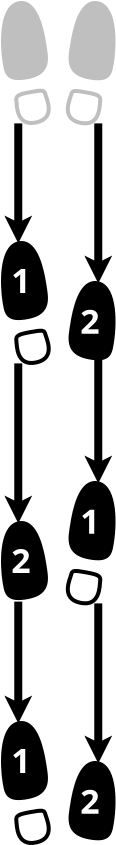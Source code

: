 <?xml version="1.0" encoding="UTF-8"?>
<dia:diagram xmlns:dia="http://www.lysator.liu.se/~alla/dia/">
  <dia:layer name="Segundo plano" visible="true" connectable="true" active="true">
    <dia:group>
      <dia:attribute name="meta">
        <dia:composite type="dict"/>
      </dia:attribute>
      <dia:attribute name="matrix"/>
      <dia:object type="Standard - Beziergon" version="0" id="O0">
        <dia:attribute name="obj_pos">
          <dia:point val="13,10"/>
        </dia:attribute>
        <dia:attribute name="obj_bb">
          <dia:rectangle val="11.515,9.88;13.863,13.846"/>
        </dia:attribute>
        <dia:attribute name="bez_points">
          <dia:point val="13,10"/>
          <dia:point val="12.1,9.783"/>
          <dia:point val="11.796,11.411"/>
          <dia:point val="11.696,12.062"/>
          <dia:point val="11.596,12.713"/>
          <dia:point val="11.4,13.473"/>
          <dia:point val="12.5,13.69"/>
          <dia:point val="13.6,13.907"/>
          <dia:point val="13.6,13.473"/>
          <dia:point val="13.7,12.822"/>
          <dia:point val="13.8,12.171"/>
          <dia:point val="13.9,10.217"/>
        </dia:attribute>
        <dia:attribute name="corner_types">
          <dia:enum val="2"/>
          <dia:enum val="2"/>
          <dia:enum val="2"/>
          <dia:enum val="2"/>
          <dia:enum val="2"/>
        </dia:attribute>
        <dia:attribute name="line_width">
          <dia:real val="0.2"/>
        </dia:attribute>
        <dia:attribute name="inner_color">
          <dia:color val="#000000ff"/>
        </dia:attribute>
        <dia:attribute name="show_background">
          <dia:boolean val="true"/>
        </dia:attribute>
      </dia:object>
      <dia:object type="Standard - Text" version="1" id="O1">
        <dia:attribute name="obj_pos">
          <dia:point val="12.102,12.514"/>
        </dia:attribute>
        <dia:attribute name="obj_bb">
          <dia:rectangle val="12.102,10.942;13.28,12.914"/>
        </dia:attribute>
        <dia:attribute name="text">
          <dia:composite type="text">
            <dia:attribute name="string">
              <dia:string>#2#</dia:string>
            </dia:attribute>
            <dia:attribute name="font">
              <dia:font family="sans" style="80" name="Helvetica-Bold"/>
            </dia:attribute>
            <dia:attribute name="height">
              <dia:real val="2.117"/>
            </dia:attribute>
            <dia:attribute name="pos">
              <dia:point val="12.102,12.514"/>
            </dia:attribute>
            <dia:attribute name="color">
              <dia:color val="#ffffffff"/>
            </dia:attribute>
            <dia:attribute name="alignment">
              <dia:enum val="0"/>
            </dia:attribute>
          </dia:composite>
        </dia:attribute>
        <dia:attribute name="valign">
          <dia:enum val="3"/>
        </dia:attribute>
      </dia:object>
    </dia:group>
    <dia:group>
      <dia:attribute name="meta">
        <dia:composite type="dict"/>
      </dia:attribute>
      <dia:attribute name="matrix"/>
      <dia:object type="Standard - Beziergon" version="0" id="O2">
        <dia:attribute name="obj_pos">
          <dia:point val="13,-28"/>
        </dia:attribute>
        <dia:attribute name="obj_bb">
          <dia:rectangle val="11.515,-28.12;13.863,-24.154"/>
        </dia:attribute>
        <dia:attribute name="bez_points">
          <dia:point val="13,-28"/>
          <dia:point val="12.1,-28.217"/>
          <dia:point val="11.796,-26.589"/>
          <dia:point val="11.696,-25.938"/>
          <dia:point val="11.596,-25.287"/>
          <dia:point val="11.4,-24.527"/>
          <dia:point val="12.5,-24.31"/>
          <dia:point val="13.6,-24.093"/>
          <dia:point val="13.6,-24.527"/>
          <dia:point val="13.7,-25.178"/>
          <dia:point val="13.8,-25.829"/>
          <dia:point val="13.9,-27.783"/>
        </dia:attribute>
        <dia:attribute name="corner_types">
          <dia:enum val="2"/>
          <dia:enum val="2"/>
          <dia:enum val="2"/>
          <dia:enum val="2"/>
          <dia:enum val="2"/>
        </dia:attribute>
        <dia:attribute name="line_color">
          <dia:color val="#bfbfbfff"/>
        </dia:attribute>
        <dia:attribute name="line_width">
          <dia:real val="0.2"/>
        </dia:attribute>
        <dia:attribute name="inner_color">
          <dia:color val="#bfbfbfff"/>
        </dia:attribute>
        <dia:attribute name="show_background">
          <dia:boolean val="true"/>
        </dia:attribute>
      </dia:object>
      <dia:object type="Standard - Beziergon" version="0" id="O3">
        <dia:attribute name="obj_pos">
          <dia:point val="12.396,-23.55"/>
        </dia:attribute>
        <dia:attribute name="obj_bb">
          <dia:rectangle val="11.377,-23.722;13.201,-21.902"/>
        </dia:attribute>
        <dia:attribute name="bez_points">
          <dia:point val="12.396,-23.55"/>
          <dia:point val="11.796,-23.659"/>
          <dia:point val="11.696,-23.659"/>
          <dia:point val="11.646,-23.442"/>
          <dia:point val="11.596,-23.225"/>
          <dia:point val="11.096,-22.248"/>
          <dia:point val="12.096,-22.031"/>
          <dia:point val="13.096,-21.814"/>
          <dia:point val="13.063,-22.863"/>
          <dia:point val="13.096,-23.116"/>
          <dia:point val="13.13,-23.369"/>
          <dia:point val="12.996,-23.442"/>
        </dia:attribute>
        <dia:attribute name="corner_types">
          <dia:enum val="2"/>
          <dia:enum val="2"/>
          <dia:enum val="2"/>
          <dia:enum val="2"/>
          <dia:enum val="2"/>
        </dia:attribute>
        <dia:attribute name="line_color">
          <dia:color val="#bfbfbfff"/>
        </dia:attribute>
        <dia:attribute name="line_width">
          <dia:real val="0.2"/>
        </dia:attribute>
        <dia:attribute name="inner_color">
          <dia:color val="#bfbfbfff"/>
        </dia:attribute>
        <dia:attribute name="show_background">
          <dia:boolean val="false"/>
        </dia:attribute>
      </dia:object>
    </dia:group>
    <dia:group>
      <dia:attribute name="meta">
        <dia:composite type="dict"/>
      </dia:attribute>
      <dia:attribute name="matrix"/>
      <dia:object type="Standard - Beziergon" version="0" id="O4">
        <dia:attribute name="obj_pos">
          <dia:point val="9,-28"/>
        </dia:attribute>
        <dia:attribute name="obj_bb">
          <dia:rectangle val="8.137,-28.12;10.485,-24.165"/>
        </dia:attribute>
        <dia:attribute name="bez_points">
          <dia:point val="9,-28"/>
          <dia:point val="9.9,-28.216"/>
          <dia:point val="10.204,-26.593"/>
          <dia:point val="10.304,-25.944"/>
          <dia:point val="10.404,-25.295"/>
          <dia:point val="10.6,-24.538"/>
          <dia:point val="9.5,-24.321"/>
          <dia:point val="8.4,-24.105"/>
          <dia:point val="8.4,-24.538"/>
          <dia:point val="8.3,-25.187"/>
          <dia:point val="8.2,-25.836"/>
          <dia:point val="8.1,-27.784"/>
        </dia:attribute>
        <dia:attribute name="corner_types">
          <dia:enum val="2"/>
          <dia:enum val="2"/>
          <dia:enum val="2"/>
          <dia:enum val="2"/>
          <dia:enum val="2"/>
        </dia:attribute>
        <dia:attribute name="line_color">
          <dia:color val="#bfbfbfff"/>
        </dia:attribute>
        <dia:attribute name="line_width">
          <dia:real val="0.2"/>
        </dia:attribute>
        <dia:attribute name="inner_color">
          <dia:color val="#bfbfbfff"/>
        </dia:attribute>
        <dia:attribute name="show_background">
          <dia:boolean val="true"/>
        </dia:attribute>
      </dia:object>
      <dia:object type="Standard - Beziergon" version="0" id="O5">
        <dia:attribute name="obj_pos">
          <dia:point val="9.604,-23.564"/>
        </dia:attribute>
        <dia:attribute name="obj_bb">
          <dia:rectangle val="8.799,-23.735;10.623,-21.92"/>
        </dia:attribute>
        <dia:attribute name="bez_points">
          <dia:point val="9.604,-23.564"/>
          <dia:point val="10.204,-23.672"/>
          <dia:point val="10.304,-23.672"/>
          <dia:point val="10.354,-23.456"/>
          <dia:point val="10.404,-23.239"/>
          <dia:point val="10.904,-22.265"/>
          <dia:point val="9.904,-22.049"/>
          <dia:point val="8.904,-21.833"/>
          <dia:point val="8.937,-22.878"/>
          <dia:point val="8.904,-23.131"/>
          <dia:point val="8.87,-23.383"/>
          <dia:point val="9.004,-23.456"/>
        </dia:attribute>
        <dia:attribute name="corner_types">
          <dia:enum val="2"/>
          <dia:enum val="2"/>
          <dia:enum val="2"/>
          <dia:enum val="2"/>
          <dia:enum val="2"/>
        </dia:attribute>
        <dia:attribute name="line_color">
          <dia:color val="#bfbfbfff"/>
        </dia:attribute>
        <dia:attribute name="line_width">
          <dia:real val="0.2"/>
        </dia:attribute>
        <dia:attribute name="inner_color">
          <dia:color val="#bfbfbfff"/>
        </dia:attribute>
        <dia:attribute name="show_background">
          <dia:boolean val="false"/>
        </dia:attribute>
      </dia:object>
    </dia:group>
    <dia:group>
      <dia:attribute name="meta">
        <dia:composite type="dict"/>
      </dia:attribute>
      <dia:attribute name="matrix"/>
      <dia:object type="Standard - Beziergon" version="0" id="O6">
        <dia:attribute name="obj_pos">
          <dia:point val="9,-2"/>
        </dia:attribute>
        <dia:attribute name="obj_bb">
          <dia:rectangle val="8.137,-2.12;10.485,1.835"/>
        </dia:attribute>
        <dia:attribute name="bez_points">
          <dia:point val="9,-2"/>
          <dia:point val="9.9,-2.216"/>
          <dia:point val="10.204,-0.593"/>
          <dia:point val="10.304,0.056"/>
          <dia:point val="10.404,0.705"/>
          <dia:point val="10.6,1.462"/>
          <dia:point val="9.5,1.679"/>
          <dia:point val="8.4,1.895"/>
          <dia:point val="8.4,1.462"/>
          <dia:point val="8.3,0.813"/>
          <dia:point val="8.2,0.164"/>
          <dia:point val="8.1,-1.784"/>
        </dia:attribute>
        <dia:attribute name="corner_types">
          <dia:enum val="2"/>
          <dia:enum val="2"/>
          <dia:enum val="2"/>
          <dia:enum val="2"/>
          <dia:enum val="2"/>
        </dia:attribute>
        <dia:attribute name="line_width">
          <dia:real val="0.2"/>
        </dia:attribute>
        <dia:attribute name="inner_color">
          <dia:color val="#000000ff"/>
        </dia:attribute>
        <dia:attribute name="show_background">
          <dia:boolean val="true"/>
        </dia:attribute>
      </dia:object>
      <dia:object type="Standard - Text" version="1" id="O7">
        <dia:attribute name="obj_pos">
          <dia:point val="8.65,0.48"/>
        </dia:attribute>
        <dia:attribute name="obj_bb">
          <dia:rectangle val="8.65,-1.092;9.828,0.88"/>
        </dia:attribute>
        <dia:attribute name="text">
          <dia:composite type="text">
            <dia:attribute name="string">
              <dia:string>#2#</dia:string>
            </dia:attribute>
            <dia:attribute name="font">
              <dia:font family="sans" style="80" name="Helvetica-Bold"/>
            </dia:attribute>
            <dia:attribute name="height">
              <dia:real val="2.117"/>
            </dia:attribute>
            <dia:attribute name="pos">
              <dia:point val="8.65,0.48"/>
            </dia:attribute>
            <dia:attribute name="color">
              <dia:color val="#ffffffff"/>
            </dia:attribute>
            <dia:attribute name="alignment">
              <dia:enum val="0"/>
            </dia:attribute>
          </dia:composite>
        </dia:attribute>
        <dia:attribute name="valign">
          <dia:enum val="3"/>
        </dia:attribute>
      </dia:object>
    </dia:group>
    <dia:object type="Standard - Line" version="0" id="O8">
      <dia:attribute name="obj_pos">
        <dia:point val="13,-14"/>
      </dia:attribute>
      <dia:attribute name="obj_bb">
        <dia:rectangle val="12.303,-22.2;13.697,-13.8"/>
      </dia:attribute>
      <dia:attribute name="conn_endpoints">
        <dia:point val="13,-14"/>
        <dia:point val="13,-22"/>
      </dia:attribute>
      <dia:attribute name="numcp">
        <dia:int val="1"/>
      </dia:attribute>
      <dia:attribute name="line_width">
        <dia:real val="0.4"/>
      </dia:attribute>
      <dia:attribute name="start_arrow">
        <dia:enum val="22"/>
      </dia:attribute>
      <dia:attribute name="start_arrow_length">
        <dia:real val="0.5"/>
      </dia:attribute>
      <dia:attribute name="start_arrow_width">
        <dia:real val="0.5"/>
      </dia:attribute>
      <dia:connections>
        <dia:connection handle="0" to="O12" connection="0"/>
      </dia:connections>
    </dia:object>
    <dia:object type="Standard - Line" version="0" id="O9">
      <dia:attribute name="obj_pos">
        <dia:point val="9,-16"/>
      </dia:attribute>
      <dia:attribute name="obj_bb">
        <dia:rectangle val="8.303,-22.2;9.697,-15.8"/>
      </dia:attribute>
      <dia:attribute name="conn_endpoints">
        <dia:point val="9,-16"/>
        <dia:point val="9,-22"/>
      </dia:attribute>
      <dia:attribute name="numcp">
        <dia:int val="1"/>
      </dia:attribute>
      <dia:attribute name="line_width">
        <dia:real val="0.4"/>
      </dia:attribute>
      <dia:attribute name="start_arrow">
        <dia:enum val="22"/>
      </dia:attribute>
      <dia:attribute name="start_arrow_length">
        <dia:real val="0.5"/>
      </dia:attribute>
      <dia:attribute name="start_arrow_width">
        <dia:real val="0.5"/>
      </dia:attribute>
    </dia:object>
    <dia:object type="Standard - Line" version="0" id="O10">
      <dia:attribute name="obj_pos">
        <dia:point val="13,10"/>
      </dia:attribute>
      <dia:attribute name="obj_bb">
        <dia:rectangle val="12.303,1.8;13.697,10.2"/>
      </dia:attribute>
      <dia:attribute name="conn_endpoints">
        <dia:point val="13,10"/>
        <dia:point val="13,2"/>
      </dia:attribute>
      <dia:attribute name="numcp">
        <dia:int val="1"/>
      </dia:attribute>
      <dia:attribute name="line_width">
        <dia:real val="0.4"/>
      </dia:attribute>
      <dia:attribute name="start_arrow">
        <dia:enum val="22"/>
      </dia:attribute>
      <dia:attribute name="start_arrow_length">
        <dia:real val="0.5"/>
      </dia:attribute>
      <dia:attribute name="start_arrow_width">
        <dia:real val="0.5"/>
      </dia:attribute>
      <dia:connections>
        <dia:connection handle="0" to="O0" connection="0"/>
      </dia:connections>
    </dia:object>
    <dia:object type="Standard - Line" version="0" id="O11">
      <dia:attribute name="obj_pos">
        <dia:point val="9,8"/>
      </dia:attribute>
      <dia:attribute name="obj_bb">
        <dia:rectangle val="8.303,1.711;9.697,8.2"/>
      </dia:attribute>
      <dia:attribute name="conn_endpoints">
        <dia:point val="9,8"/>
        <dia:point val="9,1.911"/>
      </dia:attribute>
      <dia:attribute name="numcp">
        <dia:int val="1"/>
      </dia:attribute>
      <dia:attribute name="line_width">
        <dia:real val="0.4"/>
      </dia:attribute>
      <dia:attribute name="start_arrow">
        <dia:enum val="22"/>
      </dia:attribute>
      <dia:attribute name="start_arrow_length">
        <dia:real val="0.5"/>
      </dia:attribute>
      <dia:attribute name="start_arrow_width">
        <dia:real val="0.5"/>
      </dia:attribute>
    </dia:object>
    <dia:group>
      <dia:attribute name="meta">
        <dia:composite type="dict"/>
      </dia:attribute>
      <dia:attribute name="matrix"/>
      <dia:object type="Standard - Beziergon" version="0" id="O12">
        <dia:attribute name="obj_pos">
          <dia:point val="13,-14"/>
        </dia:attribute>
        <dia:attribute name="obj_bb">
          <dia:rectangle val="11.515,-14.12;13.863,-10.154"/>
        </dia:attribute>
        <dia:attribute name="bez_points">
          <dia:point val="13,-14"/>
          <dia:point val="12.1,-14.217"/>
          <dia:point val="11.796,-12.589"/>
          <dia:point val="11.696,-11.938"/>
          <dia:point val="11.596,-11.287"/>
          <dia:point val="11.4,-10.527"/>
          <dia:point val="12.5,-10.31"/>
          <dia:point val="13.6,-10.093"/>
          <dia:point val="13.6,-10.527"/>
          <dia:point val="13.7,-11.178"/>
          <dia:point val="13.8,-11.829"/>
          <dia:point val="13.9,-13.783"/>
        </dia:attribute>
        <dia:attribute name="corner_types">
          <dia:enum val="2"/>
          <dia:enum val="2"/>
          <dia:enum val="2"/>
          <dia:enum val="2"/>
          <dia:enum val="2"/>
        </dia:attribute>
        <dia:attribute name="line_width">
          <dia:real val="0.2"/>
        </dia:attribute>
        <dia:attribute name="inner_color">
          <dia:color val="#000000ff"/>
        </dia:attribute>
        <dia:attribute name="show_background">
          <dia:boolean val="true"/>
        </dia:attribute>
      </dia:object>
      <dia:object type="Standard - Text" version="1" id="O13">
        <dia:attribute name="obj_pos">
          <dia:point val="12.102,-11.486"/>
        </dia:attribute>
        <dia:attribute name="obj_bb">
          <dia:rectangle val="12.102,-13.058;13.28,-11.086"/>
        </dia:attribute>
        <dia:attribute name="text">
          <dia:composite type="text">
            <dia:attribute name="string">
              <dia:string>#2#</dia:string>
            </dia:attribute>
            <dia:attribute name="font">
              <dia:font family="sans" style="80" name="Helvetica-Bold"/>
            </dia:attribute>
            <dia:attribute name="height">
              <dia:real val="2.117"/>
            </dia:attribute>
            <dia:attribute name="pos">
              <dia:point val="12.102,-11.486"/>
            </dia:attribute>
            <dia:attribute name="color">
              <dia:color val="#ffffffff"/>
            </dia:attribute>
            <dia:attribute name="alignment">
              <dia:enum val="0"/>
            </dia:attribute>
          </dia:composite>
        </dia:attribute>
        <dia:attribute name="valign">
          <dia:enum val="3"/>
        </dia:attribute>
      </dia:object>
    </dia:group>
    <dia:object type="Standard - Line" version="0" id="O14">
      <dia:attribute name="obj_pos">
        <dia:point val="13,-4"/>
      </dia:attribute>
      <dia:attribute name="obj_bb">
        <dia:rectangle val="12.303,-11.2;13.697,-3.8"/>
      </dia:attribute>
      <dia:attribute name="conn_endpoints">
        <dia:point val="13,-4"/>
        <dia:point val="13,-11"/>
      </dia:attribute>
      <dia:attribute name="numcp">
        <dia:int val="1"/>
      </dia:attribute>
      <dia:attribute name="line_width">
        <dia:real val="0.4"/>
      </dia:attribute>
      <dia:attribute name="start_arrow">
        <dia:enum val="22"/>
      </dia:attribute>
      <dia:attribute name="start_arrow_length">
        <dia:real val="0.5"/>
      </dia:attribute>
      <dia:attribute name="start_arrow_width">
        <dia:real val="0.5"/>
      </dia:attribute>
    </dia:object>
    <dia:object type="Standard - Line" version="0" id="O15">
      <dia:attribute name="obj_pos">
        <dia:point val="9,-2"/>
      </dia:attribute>
      <dia:attribute name="obj_bb">
        <dia:rectangle val="8.303,-10.2;9.697,-1.8"/>
      </dia:attribute>
      <dia:attribute name="conn_endpoints">
        <dia:point val="9,-2"/>
        <dia:point val="9,-10"/>
      </dia:attribute>
      <dia:attribute name="numcp">
        <dia:int val="1"/>
      </dia:attribute>
      <dia:attribute name="line_width">
        <dia:real val="0.4"/>
      </dia:attribute>
      <dia:attribute name="start_arrow">
        <dia:enum val="22"/>
      </dia:attribute>
      <dia:attribute name="start_arrow_length">
        <dia:real val="0.5"/>
      </dia:attribute>
      <dia:attribute name="start_arrow_width">
        <dia:real val="0.5"/>
      </dia:attribute>
      <dia:connections>
        <dia:connection handle="0" to="O6" connection="0"/>
      </dia:connections>
    </dia:object>
    <dia:group>
      <dia:attribute name="meta">
        <dia:composite type="dict"/>
      </dia:attribute>
      <dia:attribute name="matrix"/>
      <dia:object type="Standard - Beziergon" version="0" id="O16">
        <dia:attribute name="obj_pos">
          <dia:point val="9,-16"/>
        </dia:attribute>
        <dia:attribute name="obj_bb">
          <dia:rectangle val="8.137,-16.12;10.484,-12.165"/>
        </dia:attribute>
        <dia:attribute name="bez_points">
          <dia:point val="9,-16"/>
          <dia:point val="9.9,-16.216"/>
          <dia:point val="10.204,-14.593"/>
          <dia:point val="10.304,-13.944"/>
          <dia:point val="10.404,-13.295"/>
          <dia:point val="10.6,-12.538"/>
          <dia:point val="9.5,-12.321"/>
          <dia:point val="8.4,-12.105"/>
          <dia:point val="8.4,-12.538"/>
          <dia:point val="8.3,-13.187"/>
          <dia:point val="8.2,-13.836"/>
          <dia:point val="8.1,-15.784"/>
        </dia:attribute>
        <dia:attribute name="corner_types">
          <dia:enum val="2"/>
          <dia:enum val="2"/>
          <dia:enum val="2"/>
          <dia:enum val="2"/>
          <dia:enum val="2"/>
        </dia:attribute>
        <dia:attribute name="line_width">
          <dia:real val="0.2"/>
        </dia:attribute>
        <dia:attribute name="inner_color">
          <dia:color val="#000000ff"/>
        </dia:attribute>
        <dia:attribute name="show_background">
          <dia:boolean val="true"/>
        </dia:attribute>
      </dia:object>
      <dia:object type="Standard - Beziergon" version="0" id="O17">
        <dia:attribute name="obj_pos">
          <dia:point val="9.604,-11.564"/>
        </dia:attribute>
        <dia:attribute name="obj_bb">
          <dia:rectangle val="8.799,-11.735;10.623,-9.92"/>
        </dia:attribute>
        <dia:attribute name="bez_points">
          <dia:point val="9.604,-11.564"/>
          <dia:point val="10.204,-11.672"/>
          <dia:point val="10.304,-11.672"/>
          <dia:point val="10.354,-11.456"/>
          <dia:point val="10.404,-11.239"/>
          <dia:point val="10.904,-10.265"/>
          <dia:point val="9.904,-10.049"/>
          <dia:point val="8.904,-9.833"/>
          <dia:point val="8.937,-10.879"/>
          <dia:point val="8.904,-11.131"/>
          <dia:point val="8.87,-11.383"/>
          <dia:point val="9.004,-11.456"/>
        </dia:attribute>
        <dia:attribute name="corner_types">
          <dia:enum val="2"/>
          <dia:enum val="2"/>
          <dia:enum val="2"/>
          <dia:enum val="2"/>
          <dia:enum val="2"/>
        </dia:attribute>
        <dia:attribute name="line_width">
          <dia:real val="0.2"/>
        </dia:attribute>
        <dia:attribute name="inner_color">
          <dia:color val="#000000ff"/>
        </dia:attribute>
        <dia:attribute name="show_background">
          <dia:boolean val="false"/>
        </dia:attribute>
      </dia:object>
      <dia:object type="Standard - Text" version="1" id="O18">
        <dia:attribute name="obj_pos">
          <dia:point val="8.65,-13.52"/>
        </dia:attribute>
        <dia:attribute name="obj_bb">
          <dia:rectangle val="8.65,-15.142;9.877,-13.021"/>
        </dia:attribute>
        <dia:attribute name="text">
          <dia:composite type="text">
            <dia:attribute name="string">
              <dia:string>#1#</dia:string>
            </dia:attribute>
            <dia:attribute name="font">
              <dia:font family="sans" style="80" name="Helvetica-Bold"/>
            </dia:attribute>
            <dia:attribute name="height">
              <dia:real val="2.117"/>
            </dia:attribute>
            <dia:attribute name="pos">
              <dia:point val="8.65,-13.52"/>
            </dia:attribute>
            <dia:attribute name="color">
              <dia:color val="#ffffffff"/>
            </dia:attribute>
            <dia:attribute name="alignment">
              <dia:enum val="0"/>
            </dia:attribute>
          </dia:composite>
        </dia:attribute>
        <dia:attribute name="valign">
          <dia:enum val="3"/>
        </dia:attribute>
      </dia:object>
    </dia:group>
    <dia:group>
      <dia:attribute name="meta">
        <dia:composite type="dict"/>
      </dia:attribute>
      <dia:attribute name="matrix"/>
      <dia:object type="Standard - Beziergon" version="0" id="O19">
        <dia:attribute name="obj_pos">
          <dia:point val="13,-4"/>
        </dia:attribute>
        <dia:attribute name="obj_bb">
          <dia:rectangle val="11.515,-4.12;13.863,-0.154"/>
        </dia:attribute>
        <dia:attribute name="bez_points">
          <dia:point val="13,-4"/>
          <dia:point val="12.1,-4.217"/>
          <dia:point val="11.796,-2.589"/>
          <dia:point val="11.696,-1.938"/>
          <dia:point val="11.596,-1.287"/>
          <dia:point val="11.4,-0.527"/>
          <dia:point val="12.5,-0.31"/>
          <dia:point val="13.6,-0.093"/>
          <dia:point val="13.6,-0.527"/>
          <dia:point val="13.7,-1.178"/>
          <dia:point val="13.8,-1.829"/>
          <dia:point val="13.9,-3.783"/>
        </dia:attribute>
        <dia:attribute name="corner_types">
          <dia:enum val="2"/>
          <dia:enum val="2"/>
          <dia:enum val="2"/>
          <dia:enum val="2"/>
          <dia:enum val="2"/>
        </dia:attribute>
        <dia:attribute name="line_width">
          <dia:real val="0.2"/>
        </dia:attribute>
        <dia:attribute name="inner_color">
          <dia:color val="#000000ff"/>
        </dia:attribute>
        <dia:attribute name="show_background">
          <dia:boolean val="true"/>
        </dia:attribute>
      </dia:object>
      <dia:object type="Standard - Beziergon" version="0" id="O20">
        <dia:attribute name="obj_pos">
          <dia:point val="12.396,0.45"/>
        </dia:attribute>
        <dia:attribute name="obj_bb">
          <dia:rectangle val="11.377,0.278;13.201,2.098"/>
        </dia:attribute>
        <dia:attribute name="bez_points">
          <dia:point val="12.396,0.45"/>
          <dia:point val="11.796,0.341"/>
          <dia:point val="11.696,0.341"/>
          <dia:point val="11.646,0.558"/>
          <dia:point val="11.596,0.775"/>
          <dia:point val="11.096,1.752"/>
          <dia:point val="12.096,1.969"/>
          <dia:point val="13.096,2.186"/>
          <dia:point val="13.063,1.137"/>
          <dia:point val="13.096,0.884"/>
          <dia:point val="13.13,0.631"/>
          <dia:point val="12.996,0.558"/>
        </dia:attribute>
        <dia:attribute name="corner_types">
          <dia:enum val="2"/>
          <dia:enum val="2"/>
          <dia:enum val="2"/>
          <dia:enum val="2"/>
          <dia:enum val="2"/>
        </dia:attribute>
        <dia:attribute name="line_width">
          <dia:real val="0.2"/>
        </dia:attribute>
        <dia:attribute name="inner_color">
          <dia:color val="#000000ff"/>
        </dia:attribute>
        <dia:attribute name="show_background">
          <dia:boolean val="false"/>
        </dia:attribute>
      </dia:object>
      <dia:object type="Standard - Text" version="1" id="O21">
        <dia:attribute name="obj_pos">
          <dia:point val="12.102,-1.486"/>
        </dia:attribute>
        <dia:attribute name="obj_bb">
          <dia:rectangle val="12.102,-3.108;13.329,-0.987"/>
        </dia:attribute>
        <dia:attribute name="text">
          <dia:composite type="text">
            <dia:attribute name="string">
              <dia:string>#1#</dia:string>
            </dia:attribute>
            <dia:attribute name="font">
              <dia:font family="sans" style="80" name="Helvetica-Bold"/>
            </dia:attribute>
            <dia:attribute name="height">
              <dia:real val="2.117"/>
            </dia:attribute>
            <dia:attribute name="pos">
              <dia:point val="12.102,-1.486"/>
            </dia:attribute>
            <dia:attribute name="color">
              <dia:color val="#ffffffff"/>
            </dia:attribute>
            <dia:attribute name="alignment">
              <dia:enum val="0"/>
            </dia:attribute>
          </dia:composite>
        </dia:attribute>
        <dia:attribute name="valign">
          <dia:enum val="3"/>
        </dia:attribute>
      </dia:object>
    </dia:group>
    <dia:group>
      <dia:attribute name="meta">
        <dia:composite type="dict"/>
      </dia:attribute>
      <dia:attribute name="matrix"/>
      <dia:object type="Standard - Beziergon" version="0" id="O22">
        <dia:attribute name="obj_pos">
          <dia:point val="9,8"/>
        </dia:attribute>
        <dia:attribute name="obj_bb">
          <dia:rectangle val="8.137,7.88;10.485,11.835"/>
        </dia:attribute>
        <dia:attribute name="bez_points">
          <dia:point val="9,8"/>
          <dia:point val="9.9,7.784"/>
          <dia:point val="10.204,9.407"/>
          <dia:point val="10.304,10.056"/>
          <dia:point val="10.404,10.705"/>
          <dia:point val="10.6,11.462"/>
          <dia:point val="9.5,11.679"/>
          <dia:point val="8.4,11.895"/>
          <dia:point val="8.4,11.462"/>
          <dia:point val="8.3,10.813"/>
          <dia:point val="8.2,10.164"/>
          <dia:point val="8.1,8.216"/>
        </dia:attribute>
        <dia:attribute name="corner_types">
          <dia:enum val="2"/>
          <dia:enum val="2"/>
          <dia:enum val="2"/>
          <dia:enum val="2"/>
          <dia:enum val="2"/>
        </dia:attribute>
        <dia:attribute name="line_width">
          <dia:real val="0.2"/>
        </dia:attribute>
        <dia:attribute name="inner_color">
          <dia:color val="#000000ff"/>
        </dia:attribute>
        <dia:attribute name="show_background">
          <dia:boolean val="true"/>
        </dia:attribute>
      </dia:object>
      <dia:object type="Standard - Beziergon" version="0" id="O23">
        <dia:attribute name="obj_pos">
          <dia:point val="9.604,12.436"/>
        </dia:attribute>
        <dia:attribute name="obj_bb">
          <dia:rectangle val="8.799,12.265;10.623,14.08"/>
        </dia:attribute>
        <dia:attribute name="bez_points">
          <dia:point val="9.604,12.436"/>
          <dia:point val="10.204,12.328"/>
          <dia:point val="10.304,12.328"/>
          <dia:point val="10.354,12.544"/>
          <dia:point val="10.404,12.761"/>
          <dia:point val="10.904,13.735"/>
          <dia:point val="9.904,13.951"/>
          <dia:point val="8.904,14.167"/>
          <dia:point val="8.937,13.121"/>
          <dia:point val="8.904,12.869"/>
          <dia:point val="8.87,12.617"/>
          <dia:point val="9.004,12.544"/>
        </dia:attribute>
        <dia:attribute name="corner_types">
          <dia:enum val="2"/>
          <dia:enum val="2"/>
          <dia:enum val="2"/>
          <dia:enum val="2"/>
          <dia:enum val="2"/>
        </dia:attribute>
        <dia:attribute name="line_width">
          <dia:real val="0.2"/>
        </dia:attribute>
        <dia:attribute name="inner_color">
          <dia:color val="#000000ff"/>
        </dia:attribute>
        <dia:attribute name="show_background">
          <dia:boolean val="false"/>
        </dia:attribute>
      </dia:object>
      <dia:object type="Standard - Text" version="1" id="O24">
        <dia:attribute name="obj_pos">
          <dia:point val="8.65,10.48"/>
        </dia:attribute>
        <dia:attribute name="obj_bb">
          <dia:rectangle val="8.65,8.858;9.877,10.979"/>
        </dia:attribute>
        <dia:attribute name="text">
          <dia:composite type="text">
            <dia:attribute name="string">
              <dia:string>#1#</dia:string>
            </dia:attribute>
            <dia:attribute name="font">
              <dia:font family="sans" style="80" name="Helvetica-Bold"/>
            </dia:attribute>
            <dia:attribute name="height">
              <dia:real val="2.117"/>
            </dia:attribute>
            <dia:attribute name="pos">
              <dia:point val="8.65,10.48"/>
            </dia:attribute>
            <dia:attribute name="color">
              <dia:color val="#ffffffff"/>
            </dia:attribute>
            <dia:attribute name="alignment">
              <dia:enum val="0"/>
            </dia:attribute>
          </dia:composite>
        </dia:attribute>
        <dia:attribute name="valign">
          <dia:enum val="3"/>
        </dia:attribute>
      </dia:object>
    </dia:group>
  </dia:layer>
</dia:diagram>
